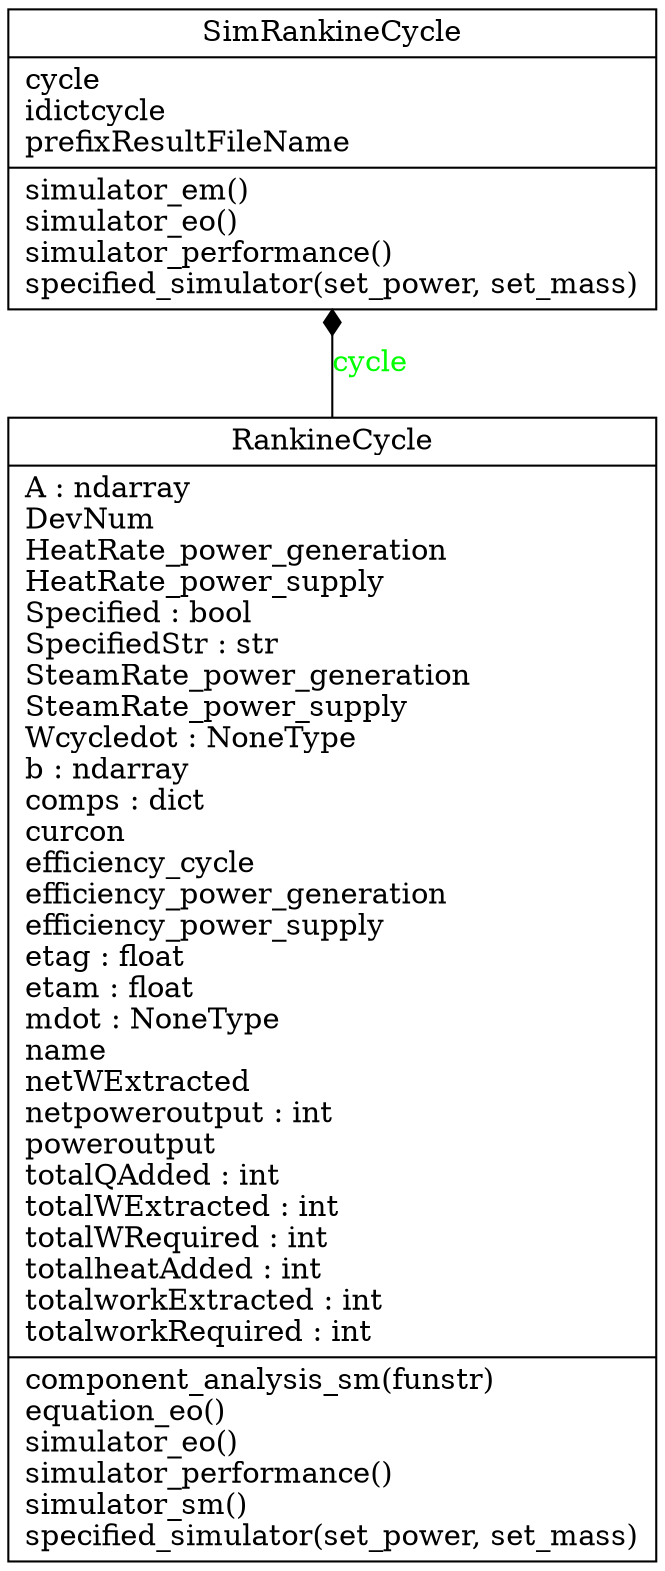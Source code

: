 digraph "classes" {
rankdir=BT
charset="utf-8"
"SimRankine.rankine.rankineobj.RankineCycle" [color="black", fontcolor="black", label="{RankineCycle|A : ndarray\lDevNum\lHeatRate_power_generation\lHeatRate_power_supply\lSpecified : bool\lSpecifiedStr : str\lSteamRate_power_generation\lSteamRate_power_supply\lWcycledot : NoneType\lb : ndarray\lcomps : dict\lcurcon\lefficiency_cycle\lefficiency_power_generation\lefficiency_power_supply\letag : float\letam : float\lmdot : NoneType\lname\lnetWExtracted\lnetpoweroutput : int\lpoweroutput\ltotalQAdded : int\ltotalWExtracted : int\ltotalWRequired : int\ltotalheatAdded : int\ltotalworkExtracted : int\ltotalworkRequired : int\l|component_analysis_sm(funstr)\lequation_eo()\lsimulator_eo()\lsimulator_performance()\lsimulator_sm()\lspecified_simulator(set_power, set_mass)\l}", shape="record", style="solid"];
"SimRankine.rankine.simrankine.SimRankineCycle" [color="black", fontcolor="black", label="{SimRankineCycle|cycle\lidictcycle\lprefixResultFileName\l|simulator_em()\lsimulator_eo()\lsimulator_performance()\lspecified_simulator(set_power, set_mass)\l}", shape="record", style="solid"];
"SimRankine.rankine.rankineobj.RankineCycle" -> "SimRankine.rankine.simrankine.SimRankineCycle" [arrowhead="diamond", arrowtail="none", fontcolor="green", label="cycle", style="solid"];
}
